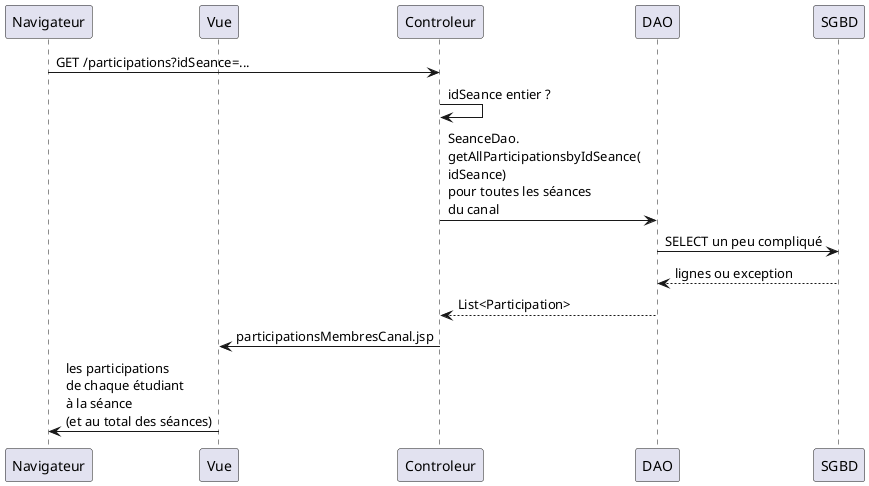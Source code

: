 @startuml
participant Navigateur
participant Vue

Navigateur -> Controleur: GET /participations?idSeance=...
Controleur -> Controleur: idSeance entier ?

Controleur -> DAO: SeanceDao.\ngetAllParticipationsbyIdSeance(\nidSeance)\npour toutes les séances\ndu canal
DAO -> SGBD: SELECT un peu compliqué
SGBD --> DAO: lignes ou exception
DAO --> Controleur: List<Participation>
Controleur -> Vue: participationsMembresCanal.jsp
Vue -> Navigateur: les participations\nde chaque étudiant\nà la séance\n(et au total des séances)

@enduml


